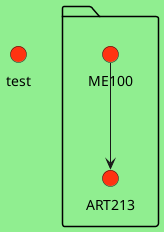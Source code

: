 {
  "sha1": "gqrjdjq6c9j0wz6kto7yi72ptpbnh30",
  "insertion": {
    "when": "2024-06-01T09:03:08.189Z",
    "url": "https://forum.plantuml.net/14976/style-deployment-diagram-cant-get-style-to-work",
    "user": "plantuml@gmail.com"
  }
}
@startuml
hide stereotype
<style>
document {
    BackgroundColor LightGreen
}

interface {
  BackGroundColor #ff3311
  Shadowing 0
}
</style>
circle test
package {
    circle ME100 <<failedval>>
    circle ART213
    ME100 -d-> ART213
}
@enduml
